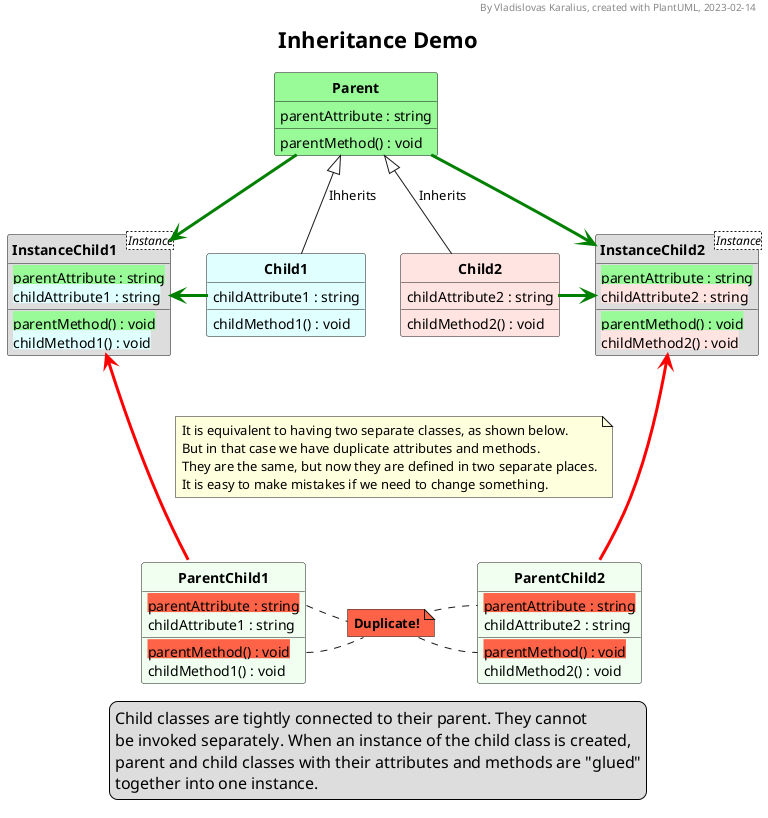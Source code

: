 @startuml UML_diagram

'--Formatting options--
hide empty members
skinparam style strictuml

'--Styling--
skinparam TitleFontSize 22
skinparam LegendFontSize 16

<style>
classDiagram {
  class {
    header {
      FontStyle bold
    }
  }
</style>

'--Header, title, caption--
header By Vladislovas Karalius, created with PlantUML, 2023-02-14
title Inheritance Demo

'--Main--
class Parent #PaleGreen {
  parentAttribute : string
  parentMethod() : void
}

class Child1 #LightCyan {
  childAttribute1 : string
  childMethod1() : void
}

Parent <|-- Child1 : Ihherits

class Child2 #MistyRose {
  childAttribute2 : string
  childMethod2() : void
}

Parent <|-- Child2 : Inherits

class InstanceChild1 <Instance> #dddddd {
  <back:PaleGreen>parentAttribute : string
  <back:LightCyan>childAttribute1 : string
  <back:PaleGreen>parentMethod() : void
  <back:LightCyan>childMethod1() : void
}

Child1 -[thickness=3,#Green]left-> InstanceChild1
Parent -[thickness=3,#Green]-> InstanceChild1

class InstanceChild2 <Instance>#dddddd {
  <back:PaleGreen>parentAttribute : string
  <back:MistyRose>childAttribute2 : string
  <back:PaleGreen>parentMethod() : void
  <back:MistyRose>childMethod2() : void
}

Child2 -[thickness=3,#Green]right-> InstanceChild2
Parent -[thickness=3,#Green]-> InstanceChild2

note as Note1
It is equivalent to having two separate classes, as shown below.
But in that case we have duplicate attributes and methods.
They are the same, but now they are defined in two separate places.
It is easy to make mistakes if we need to change something.
endnote

Child1 .down[hidden]. Note1
Child2 .down[hidden]. Note1
Note1 .down[hidden]. ParentChild1
Note1 .down[hidden]. ParentChild2

class ParentChild1 #f0fff0 {
  <back:#Tomato>parentAttribute : string
  childAttribute1 : string
  <back:#Tomato>parentMethod() : void
  childMethod1() : void
}

ParentChild1 -[thickness=3,#red]left-> InstanceChild1

class ParentChild2 #f0fff0 {
  <back:#Tomato>parentAttribute : string
  childAttribute2 : string
  <back:#Tomato>parentMethod() : void
  childMethod2() : void
}

ParentChild2 -[thickness=3,#red]left-> InstanceChild2

note "<b>Duplicate!" as note2 #Tomato

ParentChild1::parentAttribute .right note2
ParentChild2::parentAttribute .left note2
ParentChild1::parentMethod .right note2
ParentChild2::parentMethod .left note2

'--Description--
legend bottom
Child classes are tightly connected to their parent. They cannot
be invoked separately. When an instance of the child class is created,
parent and child classes with their attributes and methods are "glued"
together into one instance.
endlegend

@enduml